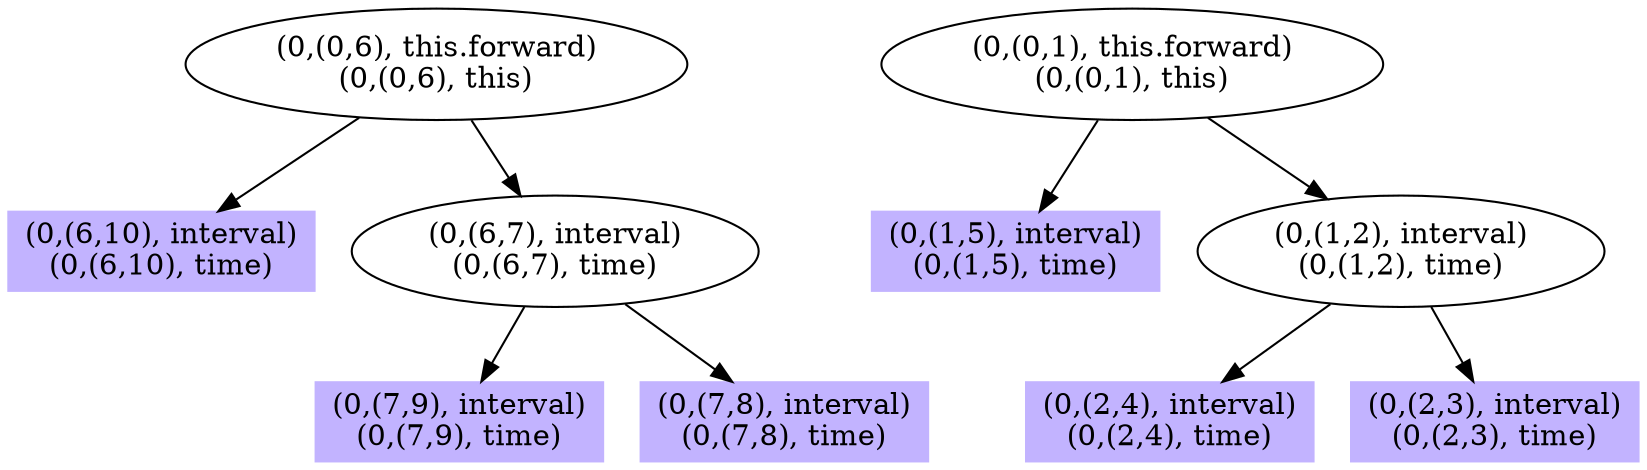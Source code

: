 digraph { 
189 [shape=box,style=filled,color=".7 .3 1.0",label="(0,(6,10), interval)\n(0,(6,10), time)"];
190 [shape=box,style=filled,color=".7 .3 1.0",label="(0,(7,9), interval)\n(0,(7,9), time)"];
191 [shape=box,style=filled,color=".7 .3 1.0",label="(0,(7,8), interval)\n(0,(7,8), time)"];
192 [label="(0,(6,7), interval)\n(0,(6,7), time)"];
193 [label="(0,(0,6), this.forward)\n(0,(0,6), this)"];
194 [shape=box,style=filled,color=".7 .3 1.0",label="(0,(1,5), interval)\n(0,(1,5), time)"];
195 [shape=box,style=filled,color=".7 .3 1.0",label="(0,(2,4), interval)\n(0,(2,4), time)"];
196 [shape=box,style=filled,color=".7 .3 1.0",label="(0,(2,3), interval)\n(0,(2,3), time)"];
197 [label="(0,(1,2), interval)\n(0,(1,2), time)"];
198 [label="(0,(0,1), this.forward)\n(0,(0,1), this)"];
192 -> 190;
192 -> 191;
193 -> 189;
193 -> 192;
197 -> 195;
197 -> 196;
198 -> 194;
198 -> 197;
}